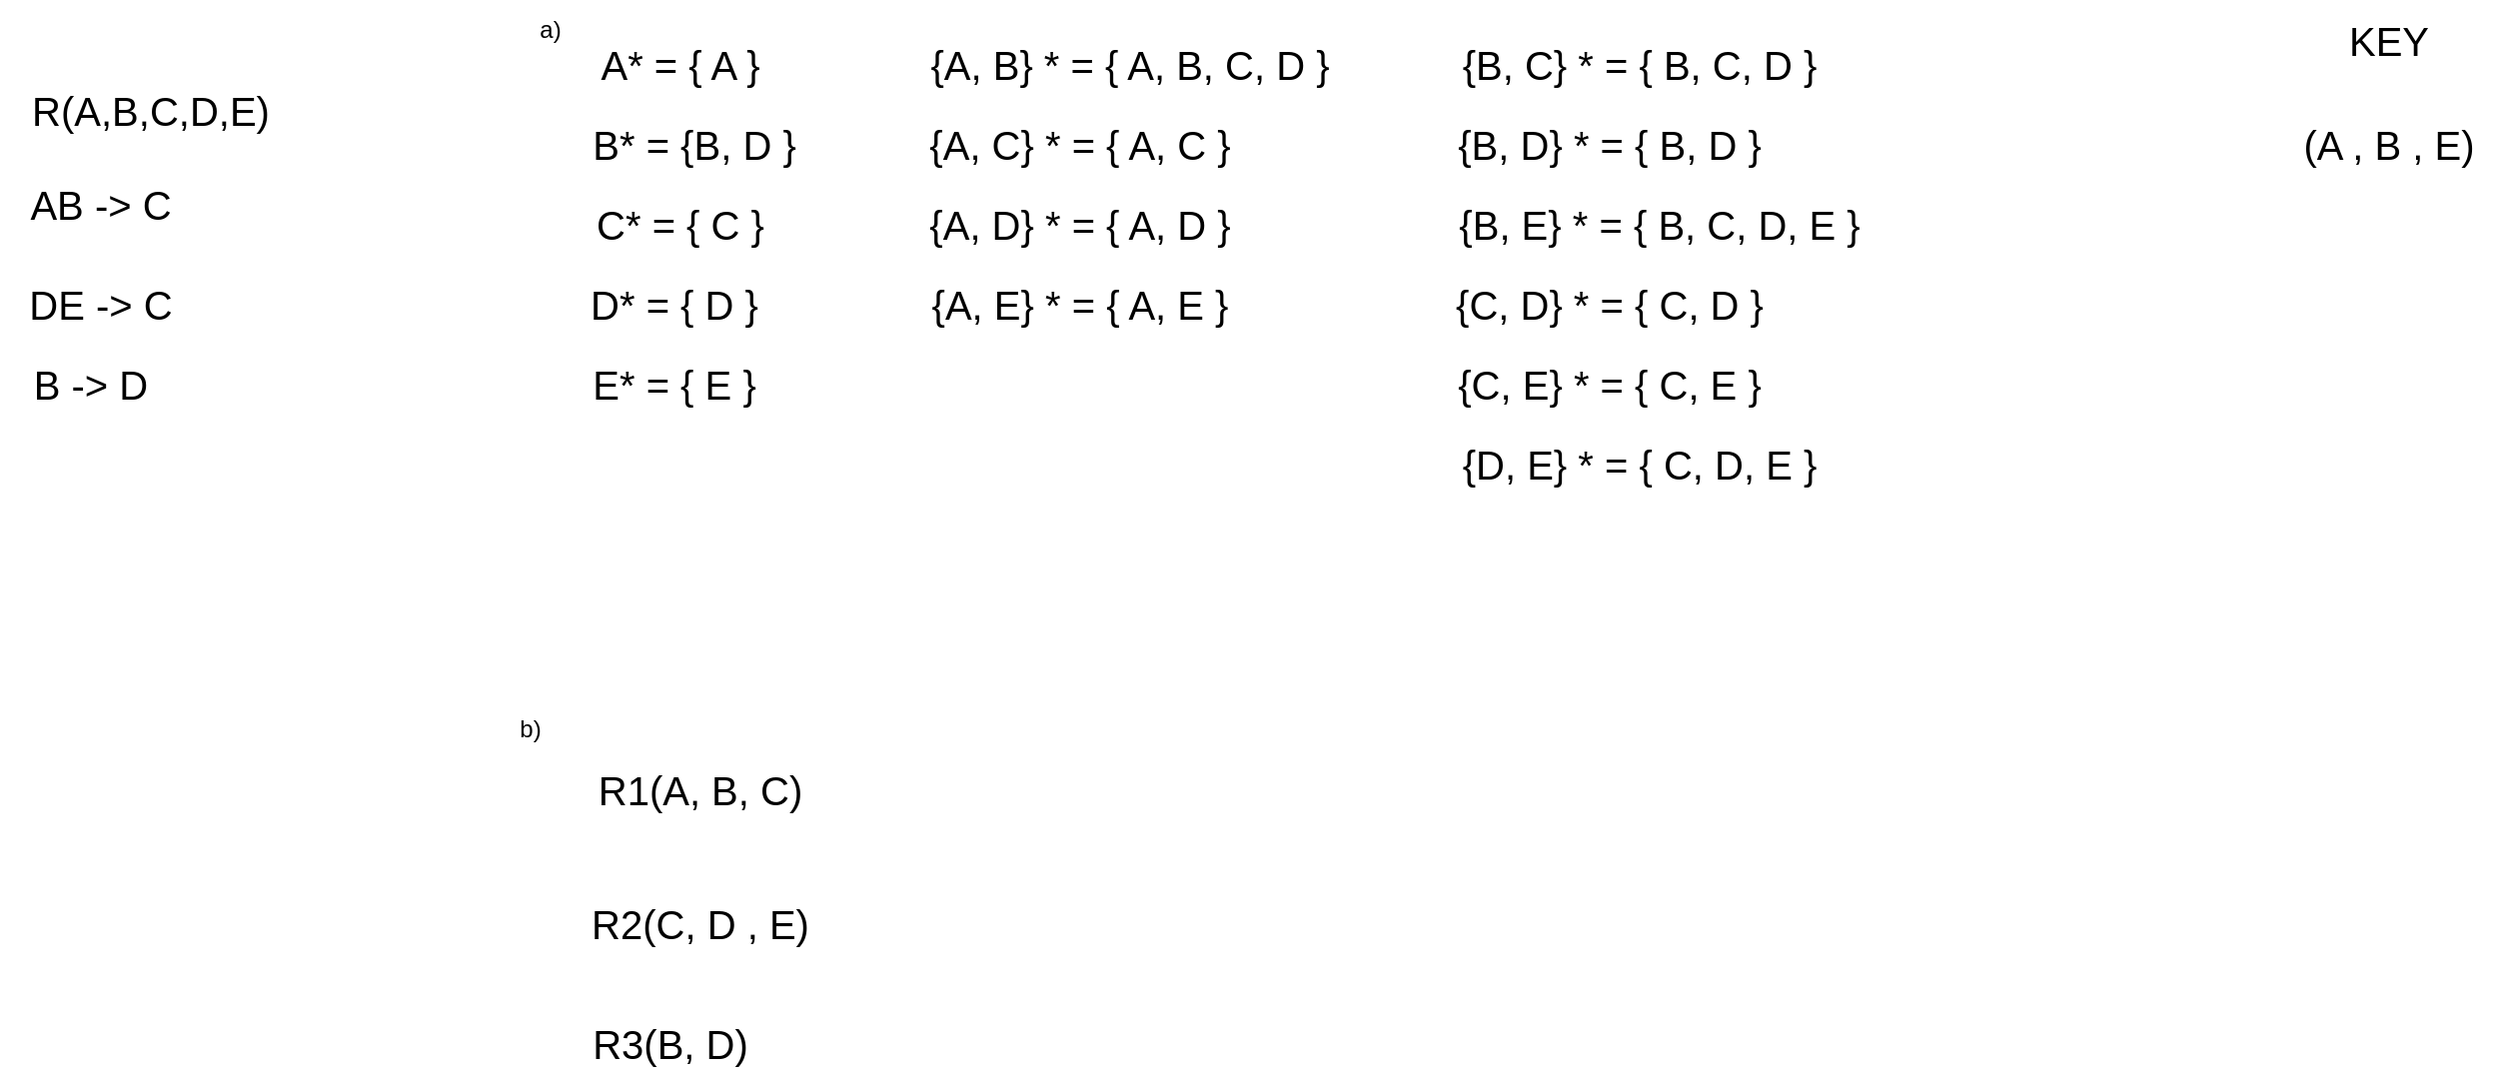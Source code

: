 <mxfile version="22.0.4" type="github">
  <diagram name="Page-1" id="JTp0ir5OQ6XoiUm9Y609">
    <mxGraphModel dx="954" dy="642" grid="1" gridSize="10" guides="1" tooltips="1" connect="1" arrows="1" fold="1" page="1" pageScale="1" pageWidth="850" pageHeight="1100" math="0" shadow="0">
      <root>
        <mxCell id="0" />
        <mxCell id="1" parent="0" />
        <mxCell id="IX39ahXA6RrBpwePIKiA-1" value="&lt;font style=&quot;font-size: 20px;&quot;&gt;R(A,B,C,D,E)&lt;/font&gt;" style="text;html=1;align=center;verticalAlign=middle;resizable=0;points=[];autosize=1;strokeColor=none;fillColor=none;" vertex="1" parent="1">
          <mxGeometry x="40" y="103" width="140" height="40" as="geometry" />
        </mxCell>
        <mxCell id="IX39ahXA6RrBpwePIKiA-2" value="AB -&amp;gt; C" style="text;html=1;align=center;verticalAlign=middle;resizable=0;points=[];autosize=1;strokeColor=none;fillColor=none;fontSize=20;" vertex="1" parent="1">
          <mxGeometry x="40" y="150" width="90" height="40" as="geometry" />
        </mxCell>
        <mxCell id="IX39ahXA6RrBpwePIKiA-3" value="DE -&amp;gt; C" style="text;html=1;align=center;verticalAlign=middle;resizable=0;points=[];autosize=1;strokeColor=none;fillColor=none;fontSize=20;" vertex="1" parent="1">
          <mxGeometry x="35" y="200" width="100" height="40" as="geometry" />
        </mxCell>
        <mxCell id="IX39ahXA6RrBpwePIKiA-4" value="B -&amp;gt; D" style="text;html=1;align=center;verticalAlign=middle;resizable=0;points=[];autosize=1;strokeColor=none;fillColor=none;fontSize=20;" vertex="1" parent="1">
          <mxGeometry x="40" y="240" width="80" height="40" as="geometry" />
        </mxCell>
        <mxCell id="IX39ahXA6RrBpwePIKiA-5" value="a)" style="text;html=1;align=center;verticalAlign=middle;resizable=0;points=[];autosize=1;strokeColor=none;fillColor=none;" vertex="1" parent="1">
          <mxGeometry x="295" y="68" width="30" height="30" as="geometry" />
        </mxCell>
        <mxCell id="IX39ahXA6RrBpwePIKiA-6" value="A* = { A }" style="text;html=1;align=center;verticalAlign=middle;resizable=0;points=[];autosize=1;strokeColor=none;fillColor=none;fontSize=20;" vertex="1" parent="1">
          <mxGeometry x="325" y="80" width="100" height="40" as="geometry" />
        </mxCell>
        <mxCell id="IX39ahXA6RrBpwePIKiA-7" value="B* = {B, D }" style="text;html=1;align=center;verticalAlign=middle;resizable=0;points=[];autosize=1;strokeColor=none;fillColor=none;fontSize=20;" vertex="1" parent="1">
          <mxGeometry x="317" y="120" width="130" height="40" as="geometry" />
        </mxCell>
        <mxCell id="IX39ahXA6RrBpwePIKiA-8" value="&lt;font style=&quot;font-size: 20px;&quot;&gt;C* = { C }&lt;/font&gt;" style="text;html=1;align=center;verticalAlign=middle;resizable=0;points=[];autosize=1;strokeColor=none;fillColor=none;" vertex="1" parent="1">
          <mxGeometry x="320" y="160" width="110" height="40" as="geometry" />
        </mxCell>
        <mxCell id="IX39ahXA6RrBpwePIKiA-9" value="D* = { D }" style="text;html=1;align=center;verticalAlign=middle;resizable=0;points=[];autosize=1;strokeColor=none;fillColor=none;fontSize=20;" vertex="1" parent="1">
          <mxGeometry x="317" y="200" width="110" height="40" as="geometry" />
        </mxCell>
        <mxCell id="IX39ahXA6RrBpwePIKiA-10" value="E* = { E }" style="text;html=1;align=center;verticalAlign=middle;resizable=0;points=[];autosize=1;strokeColor=none;fillColor=none;fontSize=20;" vertex="1" parent="1">
          <mxGeometry x="317" y="240" width="110" height="40" as="geometry" />
        </mxCell>
        <mxCell id="IX39ahXA6RrBpwePIKiA-11" value="{A, B} * = { A, B, C, D }" style="text;html=1;align=center;verticalAlign=middle;resizable=0;points=[];autosize=1;strokeColor=none;fillColor=none;fontSize=20;" vertex="1" parent="1">
          <mxGeometry x="490" y="80" width="220" height="40" as="geometry" />
        </mxCell>
        <mxCell id="IX39ahXA6RrBpwePIKiA-12" value="{A, C} * = { A, C }" style="text;html=1;align=center;verticalAlign=middle;resizable=0;points=[];autosize=1;strokeColor=none;fillColor=none;fontSize=20;" vertex="1" parent="1">
          <mxGeometry x="490" y="120" width="170" height="40" as="geometry" />
        </mxCell>
        <mxCell id="IX39ahXA6RrBpwePIKiA-13" value="{A, D} * = { A, D }" style="text;html=1;align=center;verticalAlign=middle;resizable=0;points=[];autosize=1;strokeColor=none;fillColor=none;fontSize=20;" vertex="1" parent="1">
          <mxGeometry x="490" y="160" width="170" height="40" as="geometry" />
        </mxCell>
        <mxCell id="IX39ahXA6RrBpwePIKiA-14" value="{A, E} * = { A, E }" style="text;html=1;align=center;verticalAlign=middle;resizable=0;points=[];autosize=1;strokeColor=none;fillColor=none;fontSize=20;" vertex="1" parent="1">
          <mxGeometry x="490" y="200" width="170" height="40" as="geometry" />
        </mxCell>
        <mxCell id="IX39ahXA6RrBpwePIKiA-16" value="{B, C} * = { B, C, D }" style="text;html=1;align=center;verticalAlign=middle;resizable=0;points=[];autosize=1;strokeColor=none;fillColor=none;fontSize=20;" vertex="1" parent="1">
          <mxGeometry x="755" y="80" width="200" height="40" as="geometry" />
        </mxCell>
        <mxCell id="IX39ahXA6RrBpwePIKiA-17" value="{B, D} * = { B, D }" style="text;html=1;align=center;verticalAlign=middle;resizable=0;points=[];autosize=1;strokeColor=none;fillColor=none;fontSize=20;" vertex="1" parent="1">
          <mxGeometry x="750" y="120" width="180" height="40" as="geometry" />
        </mxCell>
        <mxCell id="IX39ahXA6RrBpwePIKiA-18" value="{B, E} * = { B, C, D, E }" style="text;html=1;align=center;verticalAlign=middle;resizable=0;points=[];autosize=1;strokeColor=none;fillColor=none;fontSize=20;" vertex="1" parent="1">
          <mxGeometry x="755" y="160" width="220" height="40" as="geometry" />
        </mxCell>
        <mxCell id="IX39ahXA6RrBpwePIKiA-19" value="{C, D} * = { C, D }" style="text;html=1;align=center;verticalAlign=middle;resizable=0;points=[];autosize=1;strokeColor=none;fillColor=none;fontSize=20;" vertex="1" parent="1">
          <mxGeometry x="750" y="200" width="180" height="40" as="geometry" />
        </mxCell>
        <mxCell id="IX39ahXA6RrBpwePIKiA-20" value="{C, E} * = { C, E }" style="text;html=1;align=center;verticalAlign=middle;resizable=0;points=[];autosize=1;strokeColor=none;fillColor=none;fontSize=20;" vertex="1" parent="1">
          <mxGeometry x="750" y="240" width="180" height="40" as="geometry" />
        </mxCell>
        <mxCell id="IX39ahXA6RrBpwePIKiA-21" value="{D, E} * = { C, D, E }" style="text;html=1;align=center;verticalAlign=middle;resizable=0;points=[];autosize=1;strokeColor=none;fillColor=none;fontSize=20;" vertex="1" parent="1">
          <mxGeometry x="755" y="280" width="200" height="40" as="geometry" />
        </mxCell>
        <mxCell id="IX39ahXA6RrBpwePIKiA-22" value="KEY" style="text;html=1;align=center;verticalAlign=middle;resizable=0;points=[];autosize=1;strokeColor=none;fillColor=none;fontSize=20;" vertex="1" parent="1">
          <mxGeometry x="1200" y="68" width="60" height="40" as="geometry" />
        </mxCell>
        <mxCell id="IX39ahXA6RrBpwePIKiA-23" value="(A , B , E)" style="text;html=1;align=center;verticalAlign=middle;resizable=0;points=[];autosize=1;strokeColor=none;fillColor=none;fontSize=20;" vertex="1" parent="1">
          <mxGeometry x="1175" y="120" width="110" height="40" as="geometry" />
        </mxCell>
        <mxCell id="IX39ahXA6RrBpwePIKiA-24" value="b)" style="text;html=1;align=center;verticalAlign=middle;resizable=0;points=[];autosize=1;strokeColor=none;fillColor=none;" vertex="1" parent="1">
          <mxGeometry x="285" y="418" width="30" height="30" as="geometry" />
        </mxCell>
        <mxCell id="IX39ahXA6RrBpwePIKiA-26" value="R1(A, B, C)" style="text;html=1;align=center;verticalAlign=middle;resizable=0;points=[];autosize=1;strokeColor=none;fillColor=none;fontSize=20;" vertex="1" parent="1">
          <mxGeometry x="320" y="443" width="130" height="40" as="geometry" />
        </mxCell>
        <mxCell id="IX39ahXA6RrBpwePIKiA-27" value="R2(C, D , E)" style="text;html=1;align=center;verticalAlign=middle;resizable=0;points=[];autosize=1;strokeColor=none;fillColor=none;fontSize=20;" vertex="1" parent="1">
          <mxGeometry x="320" y="510" width="130" height="40" as="geometry" />
        </mxCell>
        <mxCell id="IX39ahXA6RrBpwePIKiA-28" value="R3(B, D)" style="text;html=1;align=center;verticalAlign=middle;resizable=0;points=[];autosize=1;strokeColor=none;fillColor=none;fontSize=20;" vertex="1" parent="1">
          <mxGeometry x="320" y="570" width="100" height="40" as="geometry" />
        </mxCell>
      </root>
    </mxGraphModel>
  </diagram>
</mxfile>
